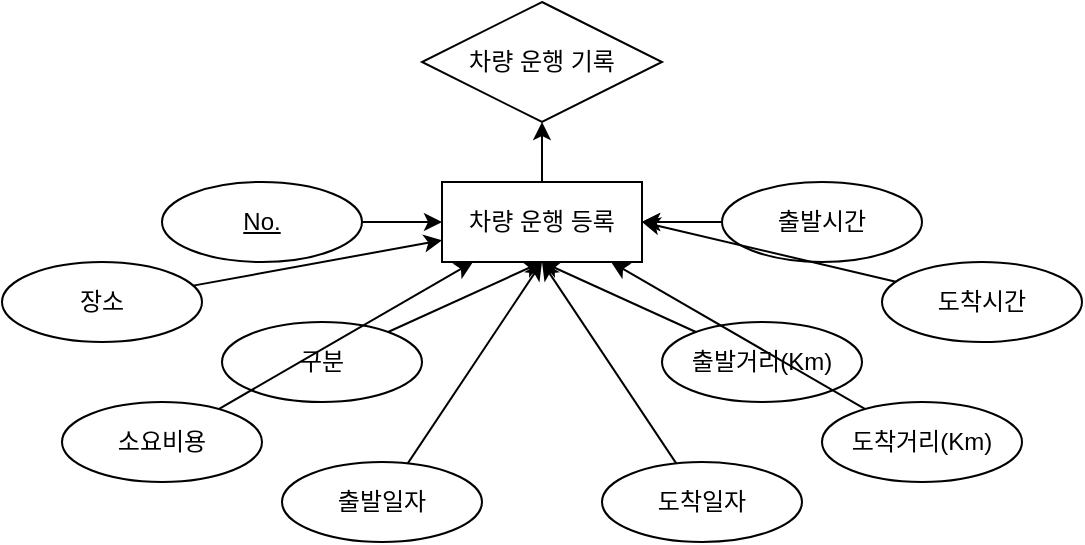 <mxfile version="21.6.1" type="device">
  <diagram name="페이지-1" id="P0i_ivak8tCDaxX_YlOJ">
    <mxGraphModel dx="574" dy="573" grid="1" gridSize="10" guides="1" tooltips="1" connect="1" arrows="1" fold="1" page="1" pageScale="1" pageWidth="4681" pageHeight="3300" math="0" shadow="0">
      <root>
        <mxCell id="0" />
        <mxCell id="1" parent="0" />
        <mxCell id="1_kRTKKwHJhZbbLZObgp-1" value="차량 운행 기록" style="shape=rhombus;perimeter=rhombusPerimeter;whiteSpace=wrap;html=1;align=center;" vertex="1" parent="1">
          <mxGeometry x="250" y="40" width="120" height="60" as="geometry" />
        </mxCell>
        <mxCell id="1_kRTKKwHJhZbbLZObgp-26" style="edgeStyle=orthogonalEdgeStyle;rounded=0;orthogonalLoop=1;jettySize=auto;html=1;entryX=0.5;entryY=1;entryDx=0;entryDy=0;" edge="1" parent="1" source="1_kRTKKwHJhZbbLZObgp-3" target="1_kRTKKwHJhZbbLZObgp-1">
          <mxGeometry relative="1" as="geometry" />
        </mxCell>
        <mxCell id="1_kRTKKwHJhZbbLZObgp-3" value="차량 운행 등록" style="whiteSpace=wrap;html=1;align=center;" vertex="1" parent="1">
          <mxGeometry x="260" y="130" width="100" height="40" as="geometry" />
        </mxCell>
        <mxCell id="1_kRTKKwHJhZbbLZObgp-15" style="rounded=0;orthogonalLoop=1;jettySize=auto;html=1;" edge="1" parent="1" source="1_kRTKKwHJhZbbLZObgp-4" target="1_kRTKKwHJhZbbLZObgp-3">
          <mxGeometry relative="1" as="geometry" />
        </mxCell>
        <mxCell id="1_kRTKKwHJhZbbLZObgp-4" value="No." style="ellipse;whiteSpace=wrap;html=1;align=center;fontStyle=4;" vertex="1" parent="1">
          <mxGeometry x="120" y="130" width="100" height="40" as="geometry" />
        </mxCell>
        <mxCell id="1_kRTKKwHJhZbbLZObgp-18" style="rounded=0;orthogonalLoop=1;jettySize=auto;html=1;entryX=0.5;entryY=1;entryDx=0;entryDy=0;" edge="1" parent="1" source="1_kRTKKwHJhZbbLZObgp-5" target="1_kRTKKwHJhZbbLZObgp-3">
          <mxGeometry relative="1" as="geometry" />
        </mxCell>
        <mxCell id="1_kRTKKwHJhZbbLZObgp-5" value="구분" style="ellipse;whiteSpace=wrap;html=1;align=center;" vertex="1" parent="1">
          <mxGeometry x="150" y="200" width="100" height="40" as="geometry" />
        </mxCell>
        <mxCell id="1_kRTKKwHJhZbbLZObgp-20" style="rounded=0;orthogonalLoop=1;jettySize=auto;html=1;entryX=0.5;entryY=1;entryDx=0;entryDy=0;" edge="1" parent="1" source="1_kRTKKwHJhZbbLZObgp-6" target="1_kRTKKwHJhZbbLZObgp-3">
          <mxGeometry relative="1" as="geometry" />
        </mxCell>
        <mxCell id="1_kRTKKwHJhZbbLZObgp-6" value="출발일자" style="ellipse;whiteSpace=wrap;html=1;align=center;" vertex="1" parent="1">
          <mxGeometry x="180" y="270" width="100" height="40" as="geometry" />
        </mxCell>
        <mxCell id="1_kRTKKwHJhZbbLZObgp-16" style="rounded=0;orthogonalLoop=1;jettySize=auto;html=1;" edge="1" parent="1" source="1_kRTKKwHJhZbbLZObgp-7" target="1_kRTKKwHJhZbbLZObgp-3">
          <mxGeometry relative="1" as="geometry" />
        </mxCell>
        <mxCell id="1_kRTKKwHJhZbbLZObgp-25" style="rounded=0;orthogonalLoop=1;jettySize=auto;html=1;entryX=1;entryY=0.5;entryDx=0;entryDy=0;" edge="1" parent="1" source="1_kRTKKwHJhZbbLZObgp-7" target="1_kRTKKwHJhZbbLZObgp-3">
          <mxGeometry relative="1" as="geometry" />
        </mxCell>
        <mxCell id="1_kRTKKwHJhZbbLZObgp-7" value="출발시간" style="ellipse;whiteSpace=wrap;html=1;align=center;" vertex="1" parent="1">
          <mxGeometry x="400" y="130" width="100" height="40" as="geometry" />
        </mxCell>
        <mxCell id="1_kRTKKwHJhZbbLZObgp-23" style="rounded=0;orthogonalLoop=1;jettySize=auto;html=1;entryX=0.5;entryY=1;entryDx=0;entryDy=0;" edge="1" parent="1" source="1_kRTKKwHJhZbbLZObgp-8" target="1_kRTKKwHJhZbbLZObgp-3">
          <mxGeometry relative="1" as="geometry" />
        </mxCell>
        <mxCell id="1_kRTKKwHJhZbbLZObgp-8" value="출발거리(Km)" style="ellipse;whiteSpace=wrap;html=1;align=center;" vertex="1" parent="1">
          <mxGeometry x="370" y="200" width="100" height="40" as="geometry" />
        </mxCell>
        <mxCell id="1_kRTKKwHJhZbbLZObgp-21" style="rounded=0;orthogonalLoop=1;jettySize=auto;html=1;entryX=0.5;entryY=1;entryDx=0;entryDy=0;" edge="1" parent="1" source="1_kRTKKwHJhZbbLZObgp-9" target="1_kRTKKwHJhZbbLZObgp-3">
          <mxGeometry relative="1" as="geometry" />
        </mxCell>
        <mxCell id="1_kRTKKwHJhZbbLZObgp-9" value="도착일자" style="ellipse;whiteSpace=wrap;html=1;align=center;" vertex="1" parent="1">
          <mxGeometry x="340" y="270" width="100" height="40" as="geometry" />
        </mxCell>
        <mxCell id="1_kRTKKwHJhZbbLZObgp-24" style="rounded=0;orthogonalLoop=1;jettySize=auto;html=1;entryX=1;entryY=0.5;entryDx=0;entryDy=0;" edge="1" parent="1" source="1_kRTKKwHJhZbbLZObgp-10" target="1_kRTKKwHJhZbbLZObgp-3">
          <mxGeometry relative="1" as="geometry" />
        </mxCell>
        <mxCell id="1_kRTKKwHJhZbbLZObgp-10" value="도착시간" style="ellipse;whiteSpace=wrap;html=1;align=center;" vertex="1" parent="1">
          <mxGeometry x="480" y="170" width="100" height="40" as="geometry" />
        </mxCell>
        <mxCell id="1_kRTKKwHJhZbbLZObgp-22" style="rounded=0;orthogonalLoop=1;jettySize=auto;html=1;" edge="1" parent="1" source="1_kRTKKwHJhZbbLZObgp-11" target="1_kRTKKwHJhZbbLZObgp-3">
          <mxGeometry relative="1" as="geometry" />
        </mxCell>
        <mxCell id="1_kRTKKwHJhZbbLZObgp-11" value="도착거리(Km)" style="ellipse;whiteSpace=wrap;html=1;align=center;" vertex="1" parent="1">
          <mxGeometry x="450" y="240" width="100" height="40" as="geometry" />
        </mxCell>
        <mxCell id="1_kRTKKwHJhZbbLZObgp-17" style="rounded=0;orthogonalLoop=1;jettySize=auto;html=1;" edge="1" parent="1" source="1_kRTKKwHJhZbbLZObgp-12" target="1_kRTKKwHJhZbbLZObgp-3">
          <mxGeometry relative="1" as="geometry" />
        </mxCell>
        <mxCell id="1_kRTKKwHJhZbbLZObgp-12" value="장소" style="ellipse;whiteSpace=wrap;html=1;align=center;" vertex="1" parent="1">
          <mxGeometry x="40" y="170" width="100" height="40" as="geometry" />
        </mxCell>
        <mxCell id="1_kRTKKwHJhZbbLZObgp-19" style="rounded=0;orthogonalLoop=1;jettySize=auto;html=1;" edge="1" parent="1" source="1_kRTKKwHJhZbbLZObgp-13" target="1_kRTKKwHJhZbbLZObgp-3">
          <mxGeometry relative="1" as="geometry" />
        </mxCell>
        <mxCell id="1_kRTKKwHJhZbbLZObgp-13" value="소요비용" style="ellipse;whiteSpace=wrap;html=1;align=center;" vertex="1" parent="1">
          <mxGeometry x="70" y="240" width="100" height="40" as="geometry" />
        </mxCell>
      </root>
    </mxGraphModel>
  </diagram>
</mxfile>

